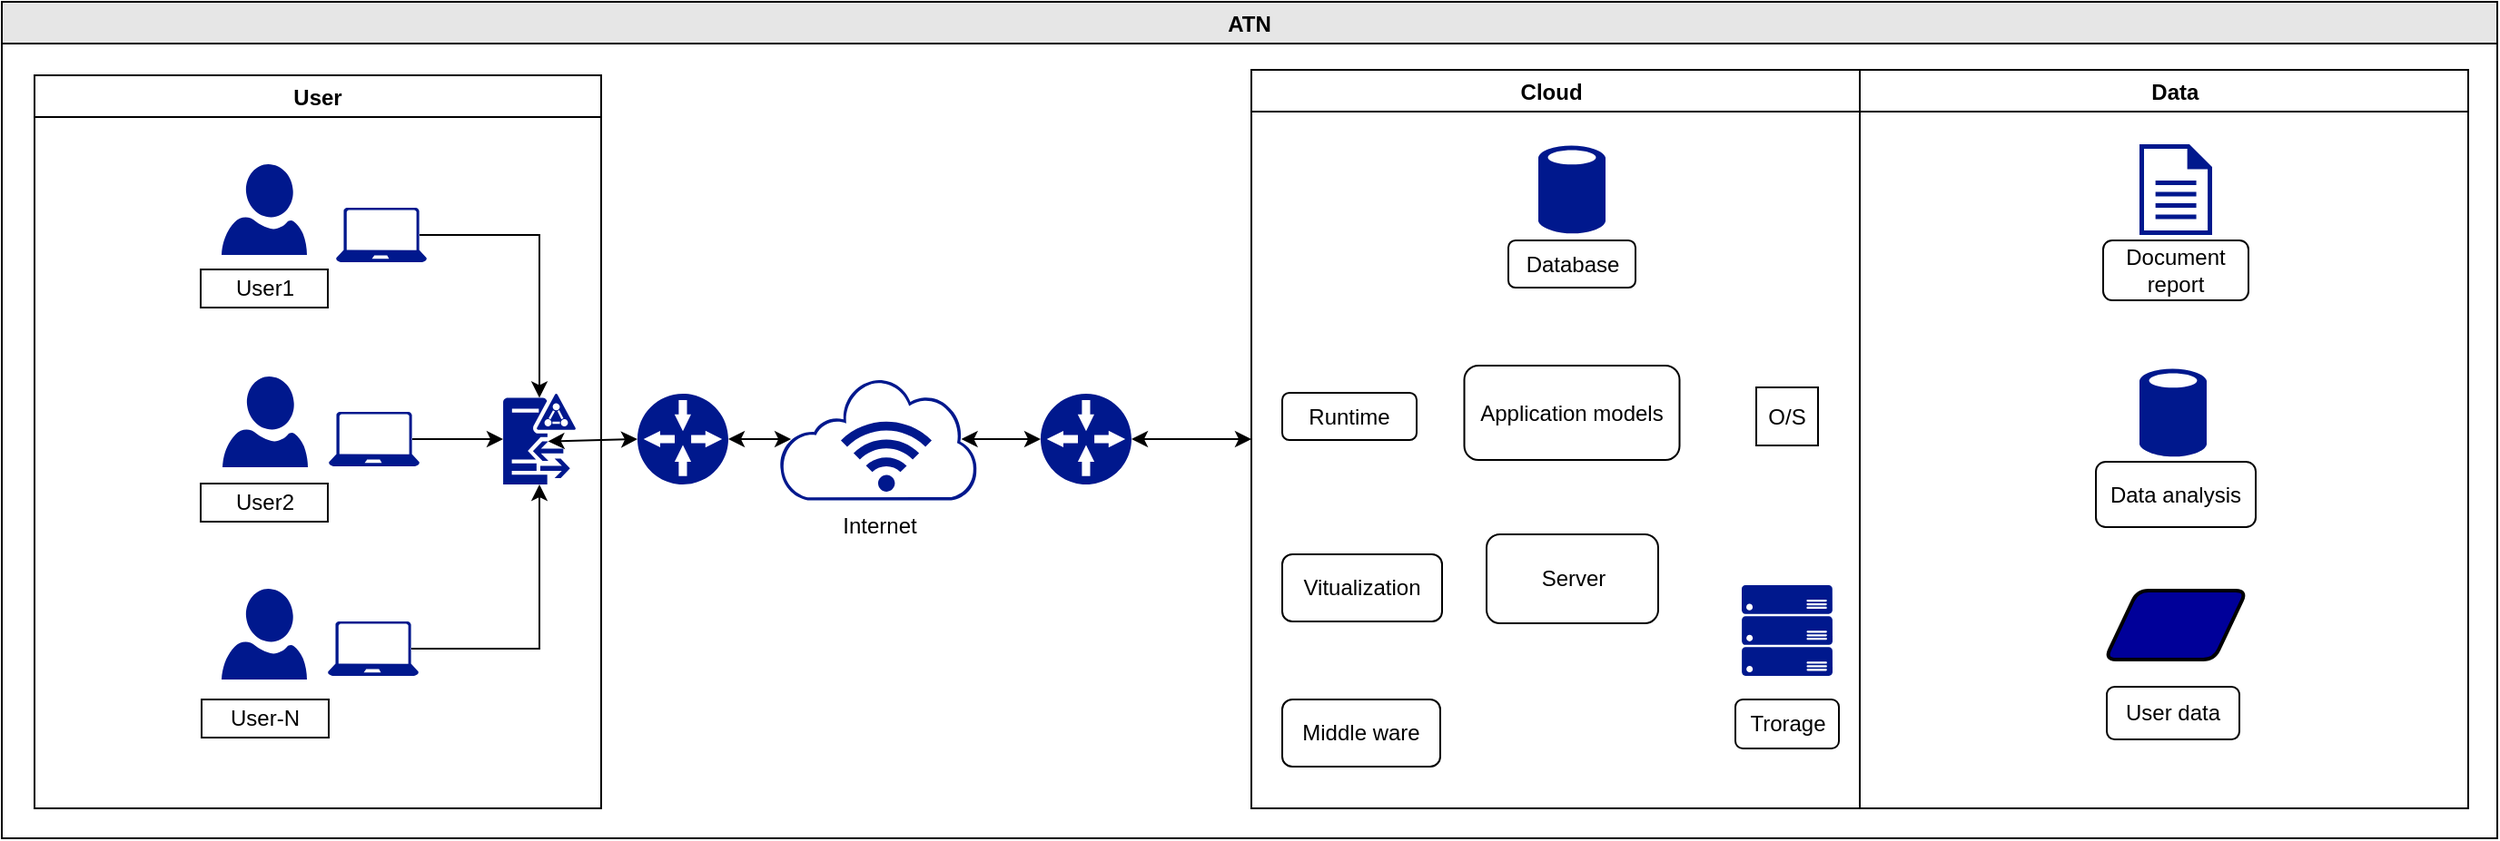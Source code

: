 <mxfile version="15.5.8" type="github">
  <diagram id="JaL8-ftLEz_z9ybGrZQc" name="Page-1">
    <mxGraphModel dx="3034" dy="1366" grid="0" gridSize="10" guides="1" tooltips="1" connect="1" arrows="1" fold="1" page="0" pageScale="1" pageWidth="827" pageHeight="1169" math="0" shadow="0">
      <root>
        <mxCell id="0" />
        <mxCell id="1" parent="0" />
        <mxCell id="obgGES1YlGBp-avRp0bC-5" value="User" style="swimlane;" vertex="1" parent="1">
          <mxGeometry x="-657" y="101.5" width="312" height="404" as="geometry" />
        </mxCell>
        <mxCell id="obgGES1YlGBp-avRp0bC-7" value="" style="sketch=0;aspect=fixed;pointerEvents=1;shadow=0;dashed=0;html=1;strokeColor=none;labelPosition=center;verticalLabelPosition=bottom;verticalAlign=top;align=center;fillColor=#00188D;shape=mxgraph.azure.user" vertex="1" parent="obgGES1YlGBp-avRp0bC-5">
          <mxGeometry x="103" y="49" width="47" height="50" as="geometry" />
        </mxCell>
        <mxCell id="obgGES1YlGBp-avRp0bC-8" value="" style="sketch=0;aspect=fixed;pointerEvents=1;shadow=0;dashed=0;html=1;strokeColor=none;labelPosition=center;verticalLabelPosition=bottom;verticalAlign=top;align=center;fillColor=#00188D;shape=mxgraph.azure.user" vertex="1" parent="obgGES1YlGBp-avRp0bC-5">
          <mxGeometry x="103.5" y="166" width="47" height="50" as="geometry" />
        </mxCell>
        <mxCell id="obgGES1YlGBp-avRp0bC-9" value="" style="sketch=0;aspect=fixed;pointerEvents=1;shadow=0;dashed=0;html=1;strokeColor=none;labelPosition=center;verticalLabelPosition=bottom;verticalAlign=top;align=center;fillColor=#00188D;shape=mxgraph.azure.user" vertex="1" parent="obgGES1YlGBp-avRp0bC-5">
          <mxGeometry x="103" y="283" width="47" height="50" as="geometry" />
        </mxCell>
        <mxCell id="obgGES1YlGBp-avRp0bC-14" value="User1" style="whiteSpace=wrap;html=1;" vertex="1" parent="obgGES1YlGBp-avRp0bC-5">
          <mxGeometry x="91.5" y="107" width="70" height="21" as="geometry" />
        </mxCell>
        <mxCell id="obgGES1YlGBp-avRp0bC-16" value="User2" style="whiteSpace=wrap;html=1;" vertex="1" parent="obgGES1YlGBp-avRp0bC-5">
          <mxGeometry x="91.5" y="225" width="70" height="21" as="geometry" />
        </mxCell>
        <mxCell id="obgGES1YlGBp-avRp0bC-15" value="User-N" style="whiteSpace=wrap;html=1;" vertex="1" parent="obgGES1YlGBp-avRp0bC-5">
          <mxGeometry x="92" y="344" width="70" height="21" as="geometry" />
        </mxCell>
        <mxCell id="obgGES1YlGBp-avRp0bC-18" value="" style="sketch=0;aspect=fixed;pointerEvents=1;shadow=0;dashed=0;html=1;strokeColor=none;labelPosition=center;verticalLabelPosition=bottom;verticalAlign=top;align=center;fillColor=#00188D;shape=mxgraph.azure.laptop" vertex="1" parent="obgGES1YlGBp-avRp0bC-5">
          <mxGeometry x="166" y="73" width="50" height="30" as="geometry" />
        </mxCell>
        <mxCell id="obgGES1YlGBp-avRp0bC-19" value="" style="sketch=0;aspect=fixed;pointerEvents=1;shadow=0;dashed=0;html=1;strokeColor=none;labelPosition=center;verticalLabelPosition=bottom;verticalAlign=top;align=center;fillColor=#00188D;shape=mxgraph.azure.laptop" vertex="1" parent="obgGES1YlGBp-avRp0bC-5">
          <mxGeometry x="162" y="185.5" width="50" height="30" as="geometry" />
        </mxCell>
        <mxCell id="obgGES1YlGBp-avRp0bC-20" value="" style="sketch=0;aspect=fixed;pointerEvents=1;shadow=0;dashed=0;html=1;strokeColor=none;labelPosition=center;verticalLabelPosition=bottom;verticalAlign=top;align=center;fillColor=#00188D;shape=mxgraph.azure.laptop" vertex="1" parent="obgGES1YlGBp-avRp0bC-5">
          <mxGeometry x="161.5" y="301" width="50" height="30" as="geometry" />
        </mxCell>
        <mxCell id="obgGES1YlGBp-avRp0bC-21" value="Internet" style="sketch=0;aspect=fixed;pointerEvents=1;shadow=0;dashed=0;html=1;strokeColor=none;labelPosition=center;verticalLabelPosition=bottom;verticalAlign=top;align=center;fillColor=#00188D;shape=mxgraph.mscae.enterprise.internet_hollow" vertex="1" parent="1">
          <mxGeometry x="-247" y="268.21" width="109" height="67.58" as="geometry" />
        </mxCell>
        <mxCell id="obgGES1YlGBp-avRp0bC-22" value="" style="sketch=0;aspect=fixed;pointerEvents=1;shadow=0;dashed=0;html=1;strokeColor=none;labelPosition=center;verticalLabelPosition=bottom;verticalAlign=top;align=center;fillColor=#00188D;shape=mxgraph.mscae.enterprise.wireless_connection;direction=north;" vertex="1" parent="1">
          <mxGeometry x="-213" y="289" width="50" height="42" as="geometry" />
        </mxCell>
        <mxCell id="obgGES1YlGBp-avRp0bC-23" value="" style="sketch=0;aspect=fixed;pointerEvents=1;shadow=0;dashed=0;html=1;strokeColor=none;labelPosition=center;verticalLabelPosition=bottom;verticalAlign=top;align=center;fillColor=#00188D;shape=mxgraph.mscae.enterprise.gateway" vertex="1" parent="1">
          <mxGeometry x="-325" y="277" width="50" height="50" as="geometry" />
        </mxCell>
        <mxCell id="obgGES1YlGBp-avRp0bC-24" value="" style="sketch=0;aspect=fixed;pointerEvents=1;shadow=0;dashed=0;html=1;strokeColor=none;labelPosition=center;verticalLabelPosition=bottom;verticalAlign=top;align=center;fillColor=#00188D;shape=mxgraph.mscae.enterprise.gateway" vertex="1" parent="1">
          <mxGeometry x="-103" y="277" width="50" height="50" as="geometry" />
        </mxCell>
        <mxCell id="obgGES1YlGBp-avRp0bC-25" value="" style="sketch=0;aspect=fixed;pointerEvents=1;shadow=0;dashed=0;html=1;strokeColor=none;labelPosition=center;verticalLabelPosition=bottom;verticalAlign=top;align=center;fillColor=#00188D;shape=mxgraph.mscae.enterprise.d" vertex="1" parent="1">
          <mxGeometry x="-399" y="277" width="40" height="50" as="geometry" />
        </mxCell>
        <mxCell id="obgGES1YlGBp-avRp0bC-31" value="Cloud                                                                                              Data" style="swimlane;" vertex="1" parent="1">
          <mxGeometry x="13" y="98.5" width="670" height="407" as="geometry" />
        </mxCell>
        <mxCell id="obgGES1YlGBp-avRp0bC-32" value="" style="sketch=0;aspect=fixed;pointerEvents=1;shadow=0;dashed=0;html=1;strokeColor=none;labelPosition=center;verticalLabelPosition=bottom;verticalAlign=top;align=center;fillColor=#00188D;shape=mxgraph.mscae.enterprise.database_generic" vertex="1" parent="obgGES1YlGBp-avRp0bC-31">
          <mxGeometry x="158" y="41" width="37" height="50" as="geometry" />
        </mxCell>
        <mxCell id="obgGES1YlGBp-avRp0bC-33" value="Database" style="rounded=1;whiteSpace=wrap;html=1;" vertex="1" parent="obgGES1YlGBp-avRp0bC-31">
          <mxGeometry x="141.5" y="94" width="70" height="26" as="geometry" />
        </mxCell>
        <mxCell id="obgGES1YlGBp-avRp0bC-34" value="Application models" style="rounded=1;whiteSpace=wrap;html=1;" vertex="1" parent="obgGES1YlGBp-avRp0bC-31">
          <mxGeometry x="117.25" y="163" width="118.5" height="52" as="geometry" />
        </mxCell>
        <mxCell id="obgGES1YlGBp-avRp0bC-35" value="Server" style="rounded=1;whiteSpace=wrap;html=1;" vertex="1" parent="obgGES1YlGBp-avRp0bC-31">
          <mxGeometry x="129.5" y="256" width="94.5" height="49" as="geometry" />
        </mxCell>
        <mxCell id="obgGES1YlGBp-avRp0bC-36" value="Middle ware" style="rounded=1;whiteSpace=wrap;html=1;" vertex="1" parent="obgGES1YlGBp-avRp0bC-31">
          <mxGeometry x="17" y="347" width="87" height="37" as="geometry" />
        </mxCell>
        <mxCell id="obgGES1YlGBp-avRp0bC-37" value="" style="sketch=0;aspect=fixed;pointerEvents=1;shadow=0;dashed=0;html=1;strokeColor=none;labelPosition=center;verticalLabelPosition=bottom;verticalAlign=top;align=center;fillColor=#00188D;shape=mxgraph.azure.server_rack" vertex="1" parent="obgGES1YlGBp-avRp0bC-31">
          <mxGeometry x="270" y="284" width="50" height="50" as="geometry" />
        </mxCell>
        <mxCell id="obgGES1YlGBp-avRp0bC-38" value="Trorage" style="rounded=1;whiteSpace=wrap;html=1;" vertex="1" parent="obgGES1YlGBp-avRp0bC-31">
          <mxGeometry x="266.5" y="347" width="57" height="27" as="geometry" />
        </mxCell>
        <mxCell id="obgGES1YlGBp-avRp0bC-39" value="Runtime" style="rounded=1;whiteSpace=wrap;html=1;" vertex="1" parent="obgGES1YlGBp-avRp0bC-31">
          <mxGeometry x="17" y="178" width="74" height="26" as="geometry" />
        </mxCell>
        <mxCell id="obgGES1YlGBp-avRp0bC-40" value="O/S" style="rounded=1;whiteSpace=wrap;html=1;arcSize=0;" vertex="1" parent="obgGES1YlGBp-avRp0bC-31">
          <mxGeometry x="278" y="175" width="34" height="32" as="geometry" />
        </mxCell>
        <mxCell id="obgGES1YlGBp-avRp0bC-41" value="Vitualization" style="rounded=1;whiteSpace=wrap;html=1;" vertex="1" parent="obgGES1YlGBp-avRp0bC-31">
          <mxGeometry x="17" y="267" width="88" height="37" as="geometry" />
        </mxCell>
        <mxCell id="obgGES1YlGBp-avRp0bC-44" value="" style="sketch=0;aspect=fixed;pointerEvents=1;shadow=0;dashed=0;html=1;strokeColor=none;labelPosition=center;verticalLabelPosition=bottom;verticalAlign=top;align=center;fillColor=#00188D;shape=mxgraph.mscae.enterprise.document" vertex="1" parent="obgGES1YlGBp-avRp0bC-31">
          <mxGeometry x="489" y="41" width="40" height="50" as="geometry" />
        </mxCell>
        <mxCell id="obgGES1YlGBp-avRp0bC-45" value="Document report" style="rounded=1;whiteSpace=wrap;html=1;" vertex="1" parent="obgGES1YlGBp-avRp0bC-31">
          <mxGeometry x="469" y="94" width="80" height="33" as="geometry" />
        </mxCell>
        <mxCell id="obgGES1YlGBp-avRp0bC-46" value="" style="sketch=0;aspect=fixed;pointerEvents=1;shadow=0;dashed=0;html=1;strokeColor=none;labelPosition=center;verticalLabelPosition=bottom;verticalAlign=top;align=center;fillColor=#00188D;shape=mxgraph.mscae.enterprise.database_generic" vertex="1" parent="obgGES1YlGBp-avRp0bC-31">
          <mxGeometry x="489" y="164" width="37" height="50" as="geometry" />
        </mxCell>
        <mxCell id="obgGES1YlGBp-avRp0bC-47" value="Data analysis" style="rounded=1;whiteSpace=wrap;html=1;" vertex="1" parent="obgGES1YlGBp-avRp0bC-31">
          <mxGeometry x="465" y="216" width="88" height="36" as="geometry" />
        </mxCell>
        <mxCell id="obgGES1YlGBp-avRp0bC-48" value="" style="shape=parallelogram;html=1;strokeWidth=2;perimeter=parallelogramPerimeter;whiteSpace=wrap;rounded=1;arcSize=12;size=0.23;fillColor=#000099;" vertex="1" parent="obgGES1YlGBp-avRp0bC-31">
          <mxGeometry x="470" y="287" width="78" height="38" as="geometry" />
        </mxCell>
        <mxCell id="obgGES1YlGBp-avRp0bC-51" value="User data" style="rounded=1;whiteSpace=wrap;html=1;fillColor=#FFFFFF;" vertex="1" parent="obgGES1YlGBp-avRp0bC-31">
          <mxGeometry x="471" y="340" width="73" height="29" as="geometry" />
        </mxCell>
        <mxCell id="obgGES1YlGBp-avRp0bC-43" value="" style="endArrow=none;html=1;rounded=0;entryX=0.5;entryY=0;entryDx=0;entryDy=0;exitX=0.5;exitY=1;exitDx=0;exitDy=0;" edge="1" parent="1" source="obgGES1YlGBp-avRp0bC-31" target="obgGES1YlGBp-avRp0bC-31">
          <mxGeometry width="50" height="50" relative="1" as="geometry">
            <mxPoint x="392" y="356" as="sourcePoint" />
            <mxPoint x="442" y="306" as="targetPoint" />
          </mxGeometry>
        </mxCell>
        <mxCell id="obgGES1YlGBp-avRp0bC-59" value="" style="endArrow=classic;startArrow=classic;html=1;rounded=0;entryX=0;entryY=0.5;entryDx=0;entryDy=0;entryPerimeter=0;exitX=0.92;exitY=0.5;exitDx=0;exitDy=0;exitPerimeter=0;" edge="1" parent="1" source="obgGES1YlGBp-avRp0bC-21" target="obgGES1YlGBp-avRp0bC-24">
          <mxGeometry width="50" height="50" relative="1" as="geometry">
            <mxPoint x="-352" y="447" as="sourcePoint" />
            <mxPoint x="-302" y="397" as="targetPoint" />
          </mxGeometry>
        </mxCell>
        <mxCell id="obgGES1YlGBp-avRp0bC-60" value="" style="endArrow=classic;startArrow=classic;html=1;rounded=0;entryX=0;entryY=0.5;entryDx=0;entryDy=0;exitX=1;exitY=0.5;exitDx=0;exitDy=0;exitPerimeter=0;" edge="1" parent="1" source="obgGES1YlGBp-avRp0bC-24" target="obgGES1YlGBp-avRp0bC-31">
          <mxGeometry width="50" height="50" relative="1" as="geometry">
            <mxPoint x="-211" y="284" as="sourcePoint" />
            <mxPoint x="-161" y="234" as="targetPoint" />
          </mxGeometry>
        </mxCell>
        <mxCell id="obgGES1YlGBp-avRp0bC-61" value="" style="endArrow=classic;startArrow=classic;html=1;rounded=0;entryX=0.62;entryY=0.525;entryDx=0;entryDy=0;entryPerimeter=0;exitX=0;exitY=0.5;exitDx=0;exitDy=0;exitPerimeter=0;" edge="1" parent="1" source="obgGES1YlGBp-avRp0bC-23" target="obgGES1YlGBp-avRp0bC-25">
          <mxGeometry width="50" height="50" relative="1" as="geometry">
            <mxPoint x="-211" y="284" as="sourcePoint" />
            <mxPoint x="-161" y="234" as="targetPoint" />
          </mxGeometry>
        </mxCell>
        <mxCell id="obgGES1YlGBp-avRp0bC-62" value="" style="endArrow=classic;startArrow=classic;html=1;rounded=0;exitX=1;exitY=0.5;exitDx=0;exitDy=0;exitPerimeter=0;entryX=0.06;entryY=0.5;entryDx=0;entryDy=0;entryPerimeter=0;" edge="1" parent="1" source="obgGES1YlGBp-avRp0bC-23" target="obgGES1YlGBp-avRp0bC-21">
          <mxGeometry width="50" height="50" relative="1" as="geometry">
            <mxPoint x="-211" y="284" as="sourcePoint" />
            <mxPoint x="-161" y="234" as="targetPoint" />
          </mxGeometry>
        </mxCell>
        <mxCell id="obgGES1YlGBp-avRp0bC-65" style="edgeStyle=orthogonalEdgeStyle;rounded=0;orthogonalLoop=1;jettySize=auto;html=1;exitX=0.92;exitY=0.5;exitDx=0;exitDy=0;exitPerimeter=0;entryX=0.5;entryY=1;entryDx=0;entryDy=0;entryPerimeter=0;" edge="1" parent="1" source="obgGES1YlGBp-avRp0bC-20" target="obgGES1YlGBp-avRp0bC-25">
          <mxGeometry relative="1" as="geometry" />
        </mxCell>
        <mxCell id="obgGES1YlGBp-avRp0bC-66" style="edgeStyle=orthogonalEdgeStyle;rounded=0;orthogonalLoop=1;jettySize=auto;html=1;exitX=0.92;exitY=0.5;exitDx=0;exitDy=0;exitPerimeter=0;entryX=0.5;entryY=0.045;entryDx=0;entryDy=0;entryPerimeter=0;" edge="1" parent="1" source="obgGES1YlGBp-avRp0bC-18" target="obgGES1YlGBp-avRp0bC-25">
          <mxGeometry relative="1" as="geometry" />
        </mxCell>
        <mxCell id="obgGES1YlGBp-avRp0bC-67" style="edgeStyle=orthogonalEdgeStyle;rounded=0;orthogonalLoop=1;jettySize=auto;html=1;exitX=0.92;exitY=0.5;exitDx=0;exitDy=0;exitPerimeter=0;entryX=0;entryY=0.5;entryDx=0;entryDy=0;entryPerimeter=0;" edge="1" parent="1" source="obgGES1YlGBp-avRp0bC-19" target="obgGES1YlGBp-avRp0bC-25">
          <mxGeometry relative="1" as="geometry" />
        </mxCell>
        <mxCell id="obgGES1YlGBp-avRp0bC-68" value="ATN" style="swimlane;fillColor=#E6E6E6;" vertex="1" parent="1">
          <mxGeometry x="-675" y="61" width="1374" height="461" as="geometry" />
        </mxCell>
      </root>
    </mxGraphModel>
  </diagram>
</mxfile>
